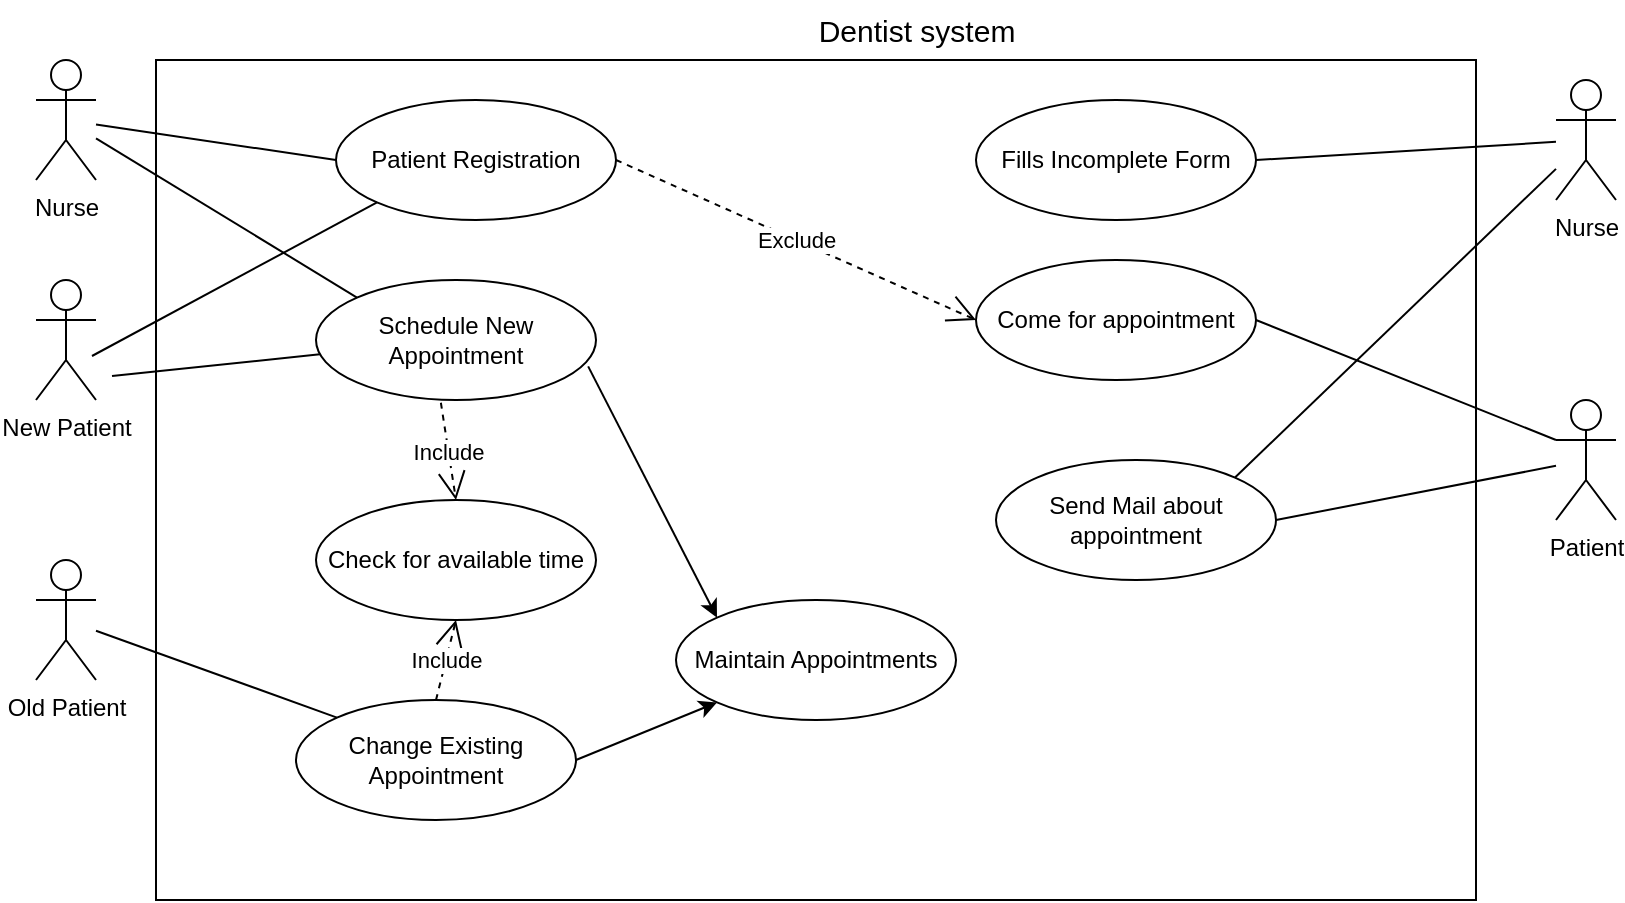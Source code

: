 <mxfile version="24.8.2">
  <diagram name="Page-1" id="vXY-C3scYzdVCDF7z0t4">
    <mxGraphModel dx="875" dy="448" grid="1" gridSize="10" guides="1" tooltips="1" connect="1" arrows="1" fold="1" page="1" pageScale="1" pageWidth="850" pageHeight="1100" math="0" shadow="0">
      <root>
        <mxCell id="0" />
        <mxCell id="1" parent="0" />
        <mxCell id="seW2ypQUKg6CjhsXb_Px-1" value="" style="rounded=0;whiteSpace=wrap;html=1;" parent="1" vertex="1">
          <mxGeometry x="220" y="110" width="660" height="420" as="geometry" />
        </mxCell>
        <mxCell id="seW2ypQUKg6CjhsXb_Px-2" value="Dentist system" style="text;html=1;align=center;verticalAlign=middle;resizable=0;points=[];autosize=1;strokeColor=none;fillColor=none;fontSize=15;" parent="1" vertex="1">
          <mxGeometry x="540" y="80" width="120" height="30" as="geometry" />
        </mxCell>
        <mxCell id="seW2ypQUKg6CjhsXb_Px-3" value="New Patient" style="shape=umlActor;verticalLabelPosition=bottom;verticalAlign=top;html=1;outlineConnect=0;" parent="1" vertex="1">
          <mxGeometry x="160" y="220" width="30" height="60" as="geometry" />
        </mxCell>
        <mxCell id="seW2ypQUKg6CjhsXb_Px-4" value="Patient Registration" style="ellipse;whiteSpace=wrap;html=1;" parent="1" vertex="1">
          <mxGeometry x="310" y="130" width="140" height="60" as="geometry" />
        </mxCell>
        <mxCell id="seW2ypQUKg6CjhsXb_Px-5" value="Nurse" style="shape=umlActor;verticalLabelPosition=bottom;verticalAlign=top;html=1;outlineConnect=0;" parent="1" vertex="1">
          <mxGeometry x="160" y="110" width="30" height="60" as="geometry" />
        </mxCell>
        <mxCell id="seW2ypQUKg6CjhsXb_Px-6" value="" style="endArrow=none;html=1;rounded=0;entryX=0;entryY=0.5;entryDx=0;entryDy=0;" parent="1" source="seW2ypQUKg6CjhsXb_Px-5" target="seW2ypQUKg6CjhsXb_Px-4" edge="1">
          <mxGeometry width="50" height="50" relative="1" as="geometry">
            <mxPoint x="440" y="370" as="sourcePoint" />
            <mxPoint x="490" y="320" as="targetPoint" />
          </mxGeometry>
        </mxCell>
        <mxCell id="seW2ypQUKg6CjhsXb_Px-7" value="" style="endArrow=none;html=1;rounded=0;entryX=0;entryY=1;entryDx=0;entryDy=0;" parent="1" target="seW2ypQUKg6CjhsXb_Px-4" edge="1">
          <mxGeometry width="50" height="50" relative="1" as="geometry">
            <mxPoint x="188" y="258" as="sourcePoint" />
            <mxPoint x="414" y="172" as="targetPoint" />
          </mxGeometry>
        </mxCell>
        <mxCell id="seW2ypQUKg6CjhsXb_Px-11" value="Schedule New Appointment" style="ellipse;whiteSpace=wrap;html=1;" parent="1" vertex="1">
          <mxGeometry x="300" y="220" width="140" height="60" as="geometry" />
        </mxCell>
        <mxCell id="seW2ypQUKg6CjhsXb_Px-12" value="Change Existing Appointment" style="ellipse;whiteSpace=wrap;html=1;" parent="1" vertex="1">
          <mxGeometry x="290" y="430" width="140" height="60" as="geometry" />
        </mxCell>
        <mxCell id="seW2ypQUKg6CjhsXb_Px-13" value="Check for available time" style="ellipse;whiteSpace=wrap;html=1;" parent="1" vertex="1">
          <mxGeometry x="300" y="330" width="140" height="60" as="geometry" />
        </mxCell>
        <mxCell id="seW2ypQUKg6CjhsXb_Px-17" value="Old Patient" style="shape=umlActor;verticalLabelPosition=bottom;verticalAlign=top;html=1;outlineConnect=0;" parent="1" vertex="1">
          <mxGeometry x="160" y="360" width="30" height="60" as="geometry" />
        </mxCell>
        <mxCell id="seW2ypQUKg6CjhsXb_Px-18" value="" style="endArrow=none;html=1;rounded=0;exitX=0;exitY=0;exitDx=0;exitDy=0;" parent="1" source="seW2ypQUKg6CjhsXb_Px-12" target="seW2ypQUKg6CjhsXb_Px-17" edge="1">
          <mxGeometry width="50" height="50" relative="1" as="geometry">
            <mxPoint x="740" y="140" as="sourcePoint" />
            <mxPoint x="820" y="165" as="targetPoint" />
          </mxGeometry>
        </mxCell>
        <mxCell id="seW2ypQUKg6CjhsXb_Px-22" value="Include" style="endArrow=open;endSize=12;dashed=1;html=1;rounded=0;exitX=0.446;exitY=1.023;exitDx=0;exitDy=0;entryX=0.5;entryY=0;entryDx=0;entryDy=0;exitPerimeter=0;" parent="1" source="seW2ypQUKg6CjhsXb_Px-11" target="seW2ypQUKg6CjhsXb_Px-13" edge="1">
          <mxGeometry width="160" relative="1" as="geometry">
            <mxPoint x="380" y="350" as="sourcePoint" />
            <mxPoint x="540" y="350" as="targetPoint" />
          </mxGeometry>
        </mxCell>
        <mxCell id="seW2ypQUKg6CjhsXb_Px-23" value="Include" style="endArrow=open;endSize=12;dashed=1;html=1;rounded=0;exitX=0.5;exitY=0;exitDx=0;exitDy=0;entryX=0.5;entryY=1;entryDx=0;entryDy=0;" parent="1" source="seW2ypQUKg6CjhsXb_Px-12" target="seW2ypQUKg6CjhsXb_Px-13" edge="1">
          <mxGeometry width="160" relative="1" as="geometry">
            <mxPoint x="330" y="440" as="sourcePoint" />
            <mxPoint x="396" y="391" as="targetPoint" />
          </mxGeometry>
        </mxCell>
        <mxCell id="seW2ypQUKg6CjhsXb_Px-33" value="" style="endArrow=none;html=1;rounded=0;entryX=0;entryY=0;entryDx=0;entryDy=0;" parent="1" source="seW2ypQUKg6CjhsXb_Px-5" target="seW2ypQUKg6CjhsXb_Px-11" edge="1">
          <mxGeometry width="50" height="50" relative="1" as="geometry">
            <mxPoint x="200" y="152" as="sourcePoint" />
            <mxPoint x="320" y="170" as="targetPoint" />
          </mxGeometry>
        </mxCell>
        <mxCell id="seW2ypQUKg6CjhsXb_Px-34" value="" style="endArrow=none;html=1;rounded=0;" parent="1" target="seW2ypQUKg6CjhsXb_Px-11" edge="1">
          <mxGeometry width="50" height="50" relative="1" as="geometry">
            <mxPoint x="198" y="268" as="sourcePoint" />
            <mxPoint x="341" y="191" as="targetPoint" />
          </mxGeometry>
        </mxCell>
        <mxCell id="seW2ypQUKg6CjhsXb_Px-35" value="Fills Incomplete Form" style="ellipse;whiteSpace=wrap;html=1;" parent="1" vertex="1">
          <mxGeometry x="630" y="130" width="140" height="60" as="geometry" />
        </mxCell>
        <mxCell id="seW2ypQUKg6CjhsXb_Px-36" value="Come for appointment" style="ellipse;whiteSpace=wrap;html=1;" parent="1" vertex="1">
          <mxGeometry x="630" y="210" width="140" height="60" as="geometry" />
        </mxCell>
        <mxCell id="seW2ypQUKg6CjhsXb_Px-38" value="Patient" style="shape=umlActor;verticalLabelPosition=bottom;verticalAlign=top;html=1;outlineConnect=0;" parent="1" vertex="1">
          <mxGeometry x="920" y="280" width="30" height="60" as="geometry" />
        </mxCell>
        <mxCell id="seW2ypQUKg6CjhsXb_Px-39" value="" style="endArrow=none;html=1;rounded=0;exitX=1;exitY=0.5;exitDx=0;exitDy=0;entryX=0;entryY=0.333;entryDx=0;entryDy=0;entryPerimeter=0;" parent="1" source="seW2ypQUKg6CjhsXb_Px-36" target="seW2ypQUKg6CjhsXb_Px-38" edge="1">
          <mxGeometry width="50" height="50" relative="1" as="geometry">
            <mxPoint x="800" y="151" as="sourcePoint" />
            <mxPoint x="920" y="180" as="targetPoint" />
          </mxGeometry>
        </mxCell>
        <mxCell id="seW2ypQUKg6CjhsXb_Px-40" value="Maintain Appointments" style="ellipse;whiteSpace=wrap;html=1;" parent="1" vertex="1">
          <mxGeometry x="480" y="380" width="140" height="60" as="geometry" />
        </mxCell>
        <mxCell id="seW2ypQUKg6CjhsXb_Px-41" value="" style="endArrow=classic;html=1;rounded=0;exitX=0.972;exitY=0.72;exitDx=0;exitDy=0;entryX=0;entryY=0;entryDx=0;entryDy=0;exitPerimeter=0;" parent="1" source="seW2ypQUKg6CjhsXb_Px-11" target="seW2ypQUKg6CjhsXb_Px-40" edge="1">
          <mxGeometry width="50" height="50" relative="1" as="geometry">
            <mxPoint x="560" y="380" as="sourcePoint" />
            <mxPoint x="610" y="330" as="targetPoint" />
          </mxGeometry>
        </mxCell>
        <mxCell id="seW2ypQUKg6CjhsXb_Px-42" value="" style="endArrow=classic;html=1;rounded=0;exitX=1;exitY=0.5;exitDx=0;exitDy=0;entryX=0;entryY=1;entryDx=0;entryDy=0;" parent="1" source="seW2ypQUKg6CjhsXb_Px-12" target="seW2ypQUKg6CjhsXb_Px-40" edge="1">
          <mxGeometry width="50" height="50" relative="1" as="geometry">
            <mxPoint x="450" y="370" as="sourcePoint" />
            <mxPoint x="511" y="399" as="targetPoint" />
          </mxGeometry>
        </mxCell>
        <mxCell id="seW2ypQUKg6CjhsXb_Px-43" value="Exclude" style="endArrow=open;endSize=12;dashed=1;html=1;rounded=0;exitX=1;exitY=0.5;exitDx=0;exitDy=0;entryX=0;entryY=0.5;entryDx=0;entryDy=0;" parent="1" source="seW2ypQUKg6CjhsXb_Px-4" target="seW2ypQUKg6CjhsXb_Px-36" edge="1">
          <mxGeometry width="160" relative="1" as="geometry">
            <mxPoint x="372" y="291" as="sourcePoint" />
            <mxPoint x="380" y="340" as="targetPoint" />
          </mxGeometry>
        </mxCell>
        <mxCell id="seW2ypQUKg6CjhsXb_Px-44" value="Nurse" style="shape=umlActor;verticalLabelPosition=bottom;verticalAlign=top;html=1;outlineConnect=0;" parent="1" vertex="1">
          <mxGeometry x="920" y="120" width="30" height="60" as="geometry" />
        </mxCell>
        <mxCell id="seW2ypQUKg6CjhsXb_Px-45" value="" style="endArrow=none;html=1;rounded=0;exitX=1;exitY=0.5;exitDx=0;exitDy=0;" parent="1" source="seW2ypQUKg6CjhsXb_Px-35" target="seW2ypQUKg6CjhsXb_Px-44" edge="1">
          <mxGeometry width="50" height="50" relative="1" as="geometry">
            <mxPoint x="780" y="250" as="sourcePoint" />
            <mxPoint x="930" y="310" as="targetPoint" />
          </mxGeometry>
        </mxCell>
        <mxCell id="seW2ypQUKg6CjhsXb_Px-47" value="Send Mail about appointment" style="ellipse;whiteSpace=wrap;html=1;" parent="1" vertex="1">
          <mxGeometry x="640" y="310" width="140" height="60" as="geometry" />
        </mxCell>
        <mxCell id="seW2ypQUKg6CjhsXb_Px-48" value="" style="endArrow=none;html=1;rounded=0;exitX=1;exitY=0;exitDx=0;exitDy=0;" parent="1" source="seW2ypQUKg6CjhsXb_Px-47" target="seW2ypQUKg6CjhsXb_Px-44" edge="1">
          <mxGeometry width="50" height="50" relative="1" as="geometry">
            <mxPoint x="780" y="170" as="sourcePoint" />
            <mxPoint x="930" y="161" as="targetPoint" />
          </mxGeometry>
        </mxCell>
        <mxCell id="seW2ypQUKg6CjhsXb_Px-49" value="" style="endArrow=none;html=1;rounded=0;exitX=1;exitY=0.5;exitDx=0;exitDy=0;" parent="1" source="seW2ypQUKg6CjhsXb_Px-47" target="seW2ypQUKg6CjhsXb_Px-38" edge="1">
          <mxGeometry width="50" height="50" relative="1" as="geometry">
            <mxPoint x="762" y="329" as="sourcePoint" />
            <mxPoint x="930" y="174" as="targetPoint" />
          </mxGeometry>
        </mxCell>
      </root>
    </mxGraphModel>
  </diagram>
</mxfile>
